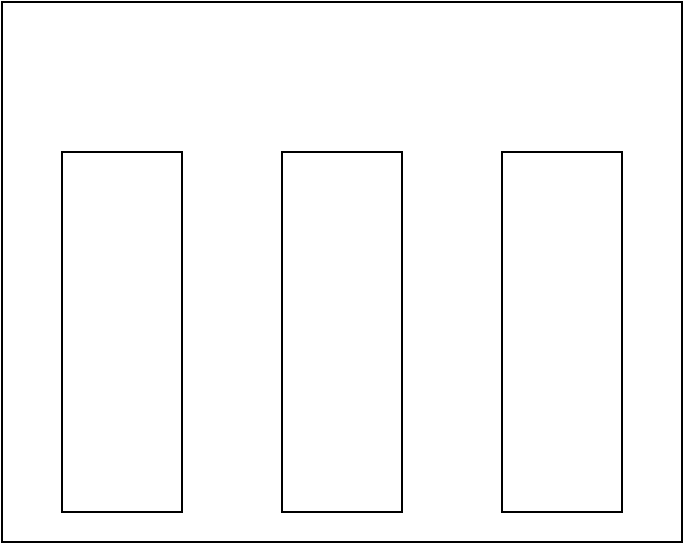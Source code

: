 <mxfile version="21.3.8" type="github">
  <diagram name="Page-1" id="iqe3As87bchgCNZe354T">
    <mxGraphModel dx="794" dy="456" grid="1" gridSize="10" guides="1" tooltips="1" connect="1" arrows="1" fold="1" page="1" pageScale="1" pageWidth="827" pageHeight="1169" math="0" shadow="0">
      <root>
        <mxCell id="0" />
        <mxCell id="1" parent="0" />
        <mxCell id="UsoG7qOwd3O0ct9gbPl3-1" value="" style="rounded=0;whiteSpace=wrap;html=1;" vertex="1" parent="1">
          <mxGeometry x="260" y="180" width="340" height="270" as="geometry" />
        </mxCell>
        <mxCell id="UsoG7qOwd3O0ct9gbPl3-2" value="" style="rounded=0;whiteSpace=wrap;html=1;" vertex="1" parent="1">
          <mxGeometry x="290" y="255" width="60" height="180" as="geometry" />
        </mxCell>
        <mxCell id="UsoG7qOwd3O0ct9gbPl3-3" value="" style="rounded=0;whiteSpace=wrap;html=1;" vertex="1" parent="1">
          <mxGeometry x="400" y="255" width="60" height="180" as="geometry" />
        </mxCell>
        <mxCell id="UsoG7qOwd3O0ct9gbPl3-4" value="" style="rounded=0;whiteSpace=wrap;html=1;" vertex="1" parent="1">
          <mxGeometry x="510" y="255" width="60" height="180" as="geometry" />
        </mxCell>
      </root>
    </mxGraphModel>
  </diagram>
</mxfile>
